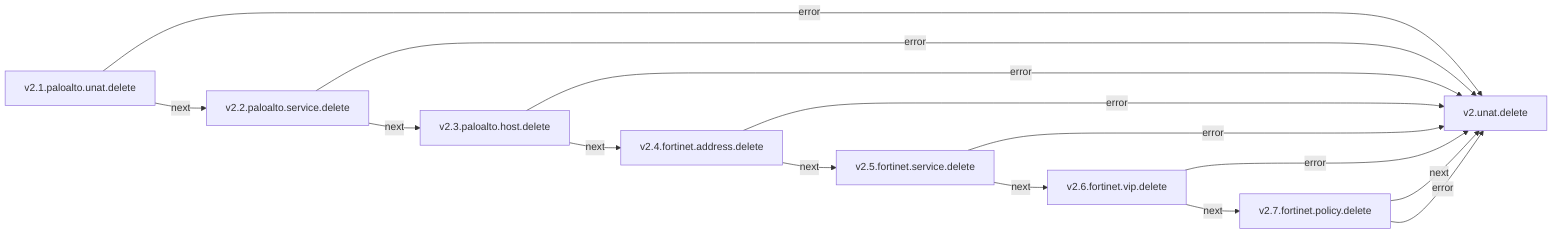 graph LR
  v2.1.paloalto.unat.delete -->|next| v2.2.paloalto.service.delete
  v2.1.paloalto.unat.delete -->|error| v2.unat.delete
  v2.2.paloalto.service.delete -->|next| v2.3.paloalto.host.delete
  v2.2.paloalto.service.delete -->|error| v2.unat.delete
  v2.3.paloalto.host.delete -->|next| v2.4.fortinet.address.delete
  v2.3.paloalto.host.delete -->|error| v2.unat.delete
  v2.4.fortinet.address.delete -->|next| v2.5.fortinet.service.delete
  v2.4.fortinet.address.delete -->|error| v2.unat.delete
  v2.5.fortinet.service.delete -->|next| v2.6.fortinet.vip.delete
  v2.5.fortinet.service.delete -->|error| v2.unat.delete
  v2.6.fortinet.vip.delete -->|next| v2.7.fortinet.policy.delete
  v2.6.fortinet.vip.delete -->|error| v2.unat.delete
  v2.7.fortinet.policy.delete -->|next| v2.unat.delete
  v2.7.fortinet.policy.delete -->|error| v2.unat.delete